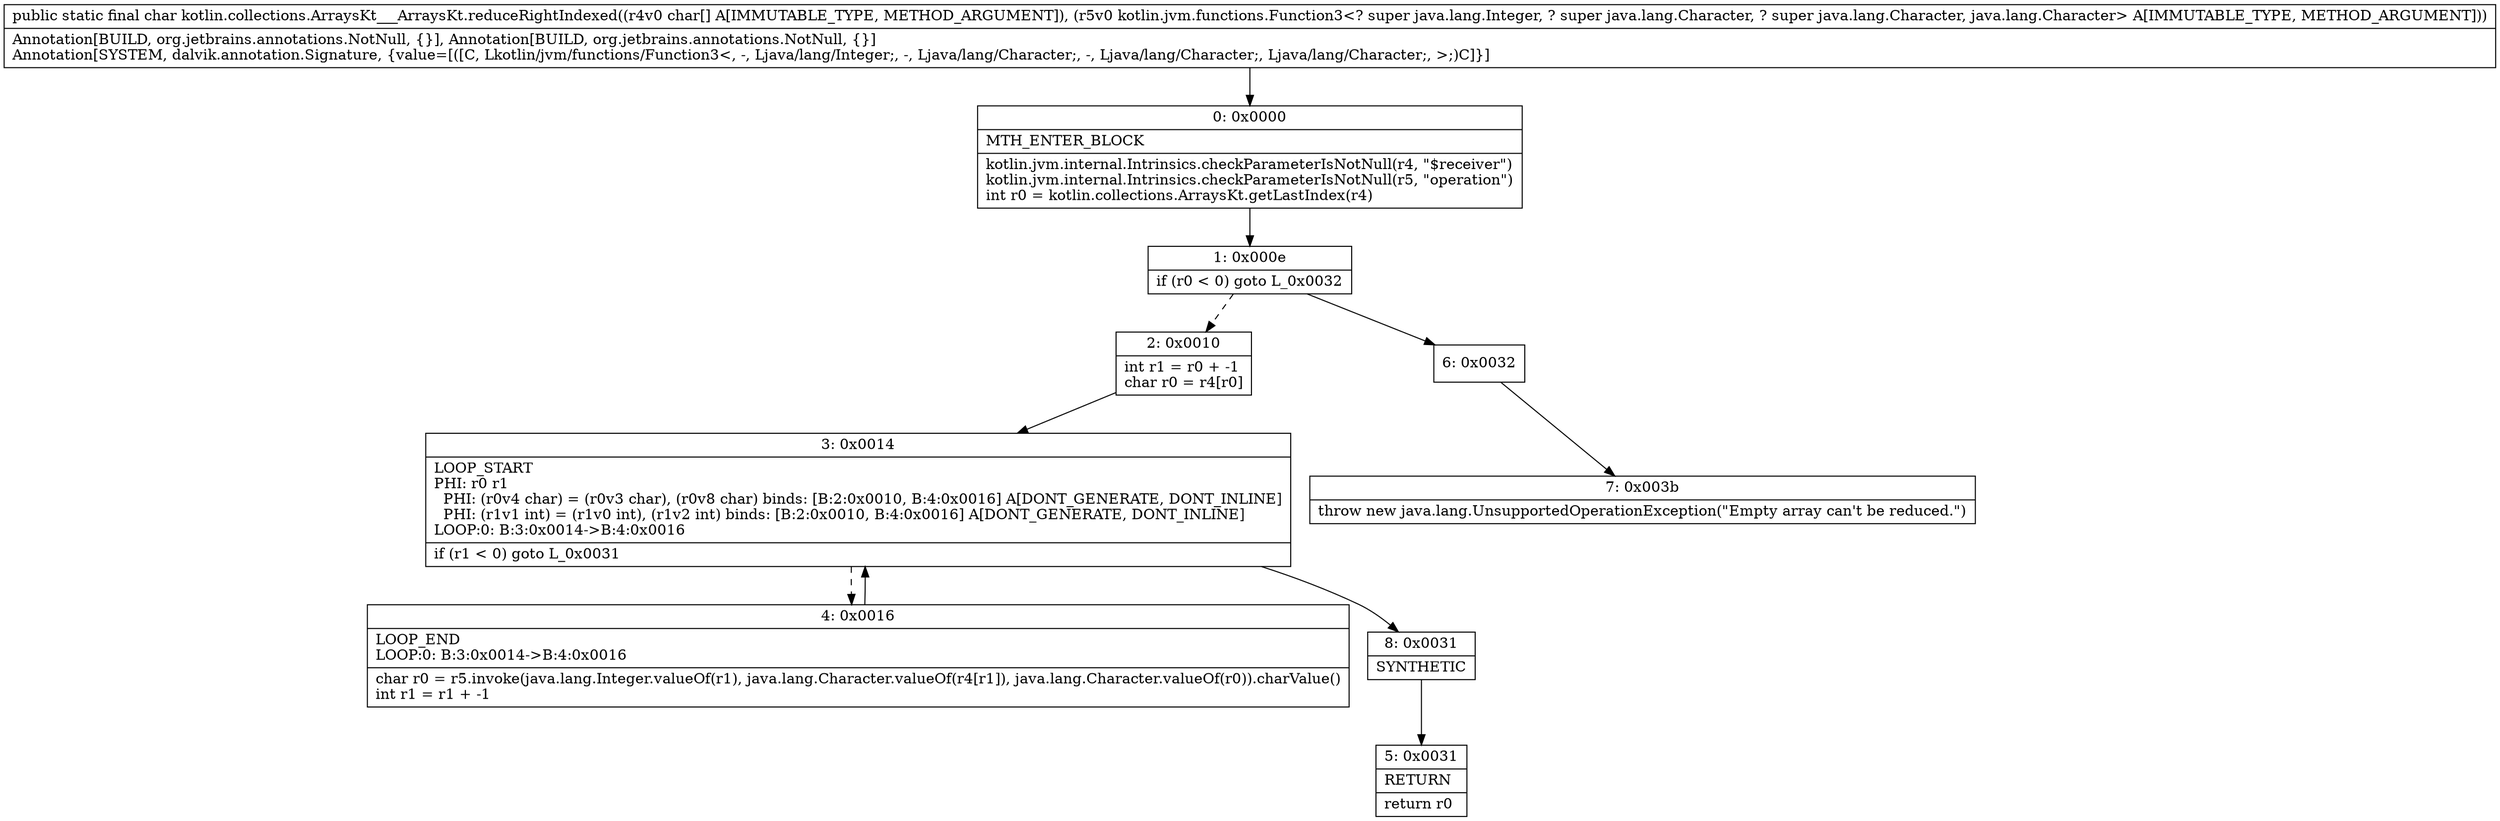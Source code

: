 digraph "CFG forkotlin.collections.ArraysKt___ArraysKt.reduceRightIndexed([CLkotlin\/jvm\/functions\/Function3;)C" {
Node_0 [shape=record,label="{0\:\ 0x0000|MTH_ENTER_BLOCK\l|kotlin.jvm.internal.Intrinsics.checkParameterIsNotNull(r4, \"$receiver\")\lkotlin.jvm.internal.Intrinsics.checkParameterIsNotNull(r5, \"operation\")\lint r0 = kotlin.collections.ArraysKt.getLastIndex(r4)\l}"];
Node_1 [shape=record,label="{1\:\ 0x000e|if (r0 \< 0) goto L_0x0032\l}"];
Node_2 [shape=record,label="{2\:\ 0x0010|int r1 = r0 + \-1\lchar r0 = r4[r0]\l}"];
Node_3 [shape=record,label="{3\:\ 0x0014|LOOP_START\lPHI: r0 r1 \l  PHI: (r0v4 char) = (r0v3 char), (r0v8 char) binds: [B:2:0x0010, B:4:0x0016] A[DONT_GENERATE, DONT_INLINE]\l  PHI: (r1v1 int) = (r1v0 int), (r1v2 int) binds: [B:2:0x0010, B:4:0x0016] A[DONT_GENERATE, DONT_INLINE]\lLOOP:0: B:3:0x0014\-\>B:4:0x0016\l|if (r1 \< 0) goto L_0x0031\l}"];
Node_4 [shape=record,label="{4\:\ 0x0016|LOOP_END\lLOOP:0: B:3:0x0014\-\>B:4:0x0016\l|char r0 = r5.invoke(java.lang.Integer.valueOf(r1), java.lang.Character.valueOf(r4[r1]), java.lang.Character.valueOf(r0)).charValue()\lint r1 = r1 + \-1\l}"];
Node_5 [shape=record,label="{5\:\ 0x0031|RETURN\l|return r0\l}"];
Node_6 [shape=record,label="{6\:\ 0x0032}"];
Node_7 [shape=record,label="{7\:\ 0x003b|throw new java.lang.UnsupportedOperationException(\"Empty array can't be reduced.\")\l}"];
Node_8 [shape=record,label="{8\:\ 0x0031|SYNTHETIC\l}"];
MethodNode[shape=record,label="{public static final char kotlin.collections.ArraysKt___ArraysKt.reduceRightIndexed((r4v0 char[] A[IMMUTABLE_TYPE, METHOD_ARGUMENT]), (r5v0 kotlin.jvm.functions.Function3\<? super java.lang.Integer, ? super java.lang.Character, ? super java.lang.Character, java.lang.Character\> A[IMMUTABLE_TYPE, METHOD_ARGUMENT]))  | Annotation[BUILD, org.jetbrains.annotations.NotNull, \{\}], Annotation[BUILD, org.jetbrains.annotations.NotNull, \{\}]\lAnnotation[SYSTEM, dalvik.annotation.Signature, \{value=[([C, Lkotlin\/jvm\/functions\/Function3\<, \-, Ljava\/lang\/Integer;, \-, Ljava\/lang\/Character;, \-, Ljava\/lang\/Character;, Ljava\/lang\/Character;, \>;)C]\}]\l}"];
MethodNode -> Node_0;
Node_0 -> Node_1;
Node_1 -> Node_2[style=dashed];
Node_1 -> Node_6;
Node_2 -> Node_3;
Node_3 -> Node_4[style=dashed];
Node_3 -> Node_8;
Node_4 -> Node_3;
Node_6 -> Node_7;
Node_8 -> Node_5;
}

